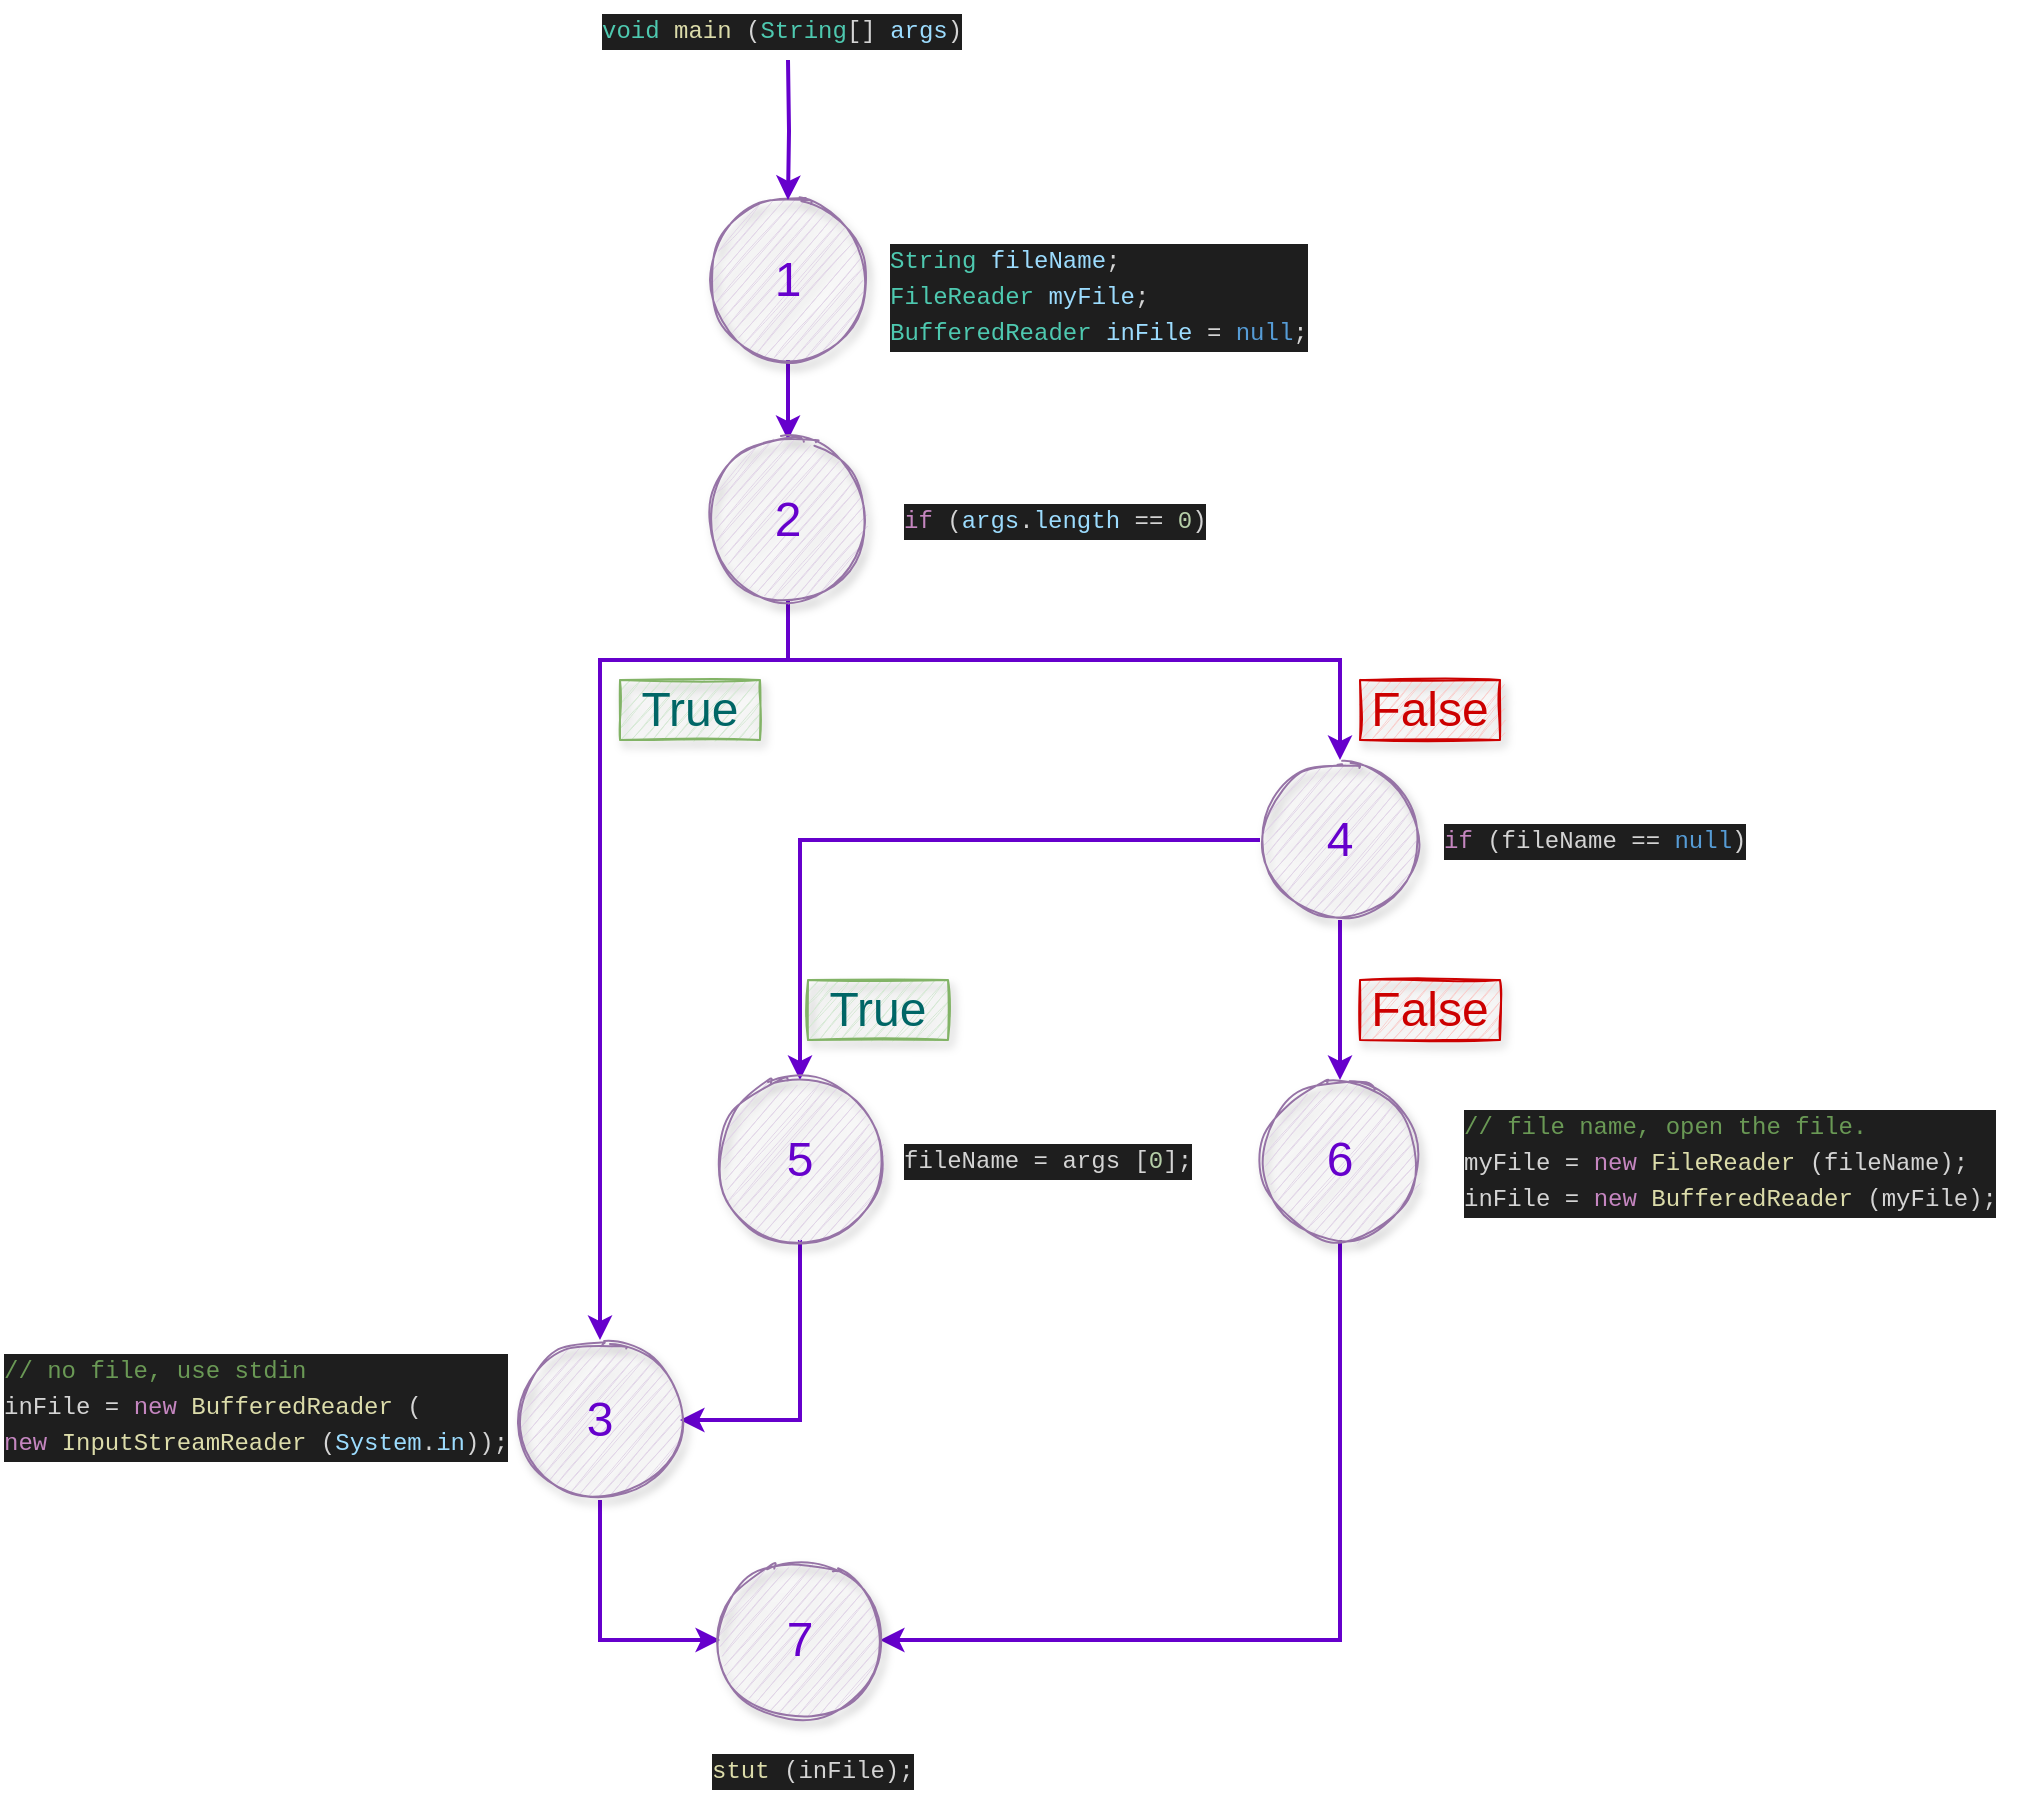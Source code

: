 <mxfile version="18.0.1" type="google" pages="4"><diagram id="WrXt8iUtEPJxKWJQ84sQ" name="void main (String[] args)"><mxGraphModel grid="1" page="1" gridSize="10" guides="1" tooltips="1" connect="1" arrows="1" fold="1" pageScale="1" pageWidth="827" pageHeight="1169" math="0" shadow="0"><root><mxCell id="0"/><mxCell id="1" parent="0"/><mxCell id="HhdmLGRBXU-HhZC_Ap1Q-3" style="edgeStyle=orthogonalEdgeStyle;rounded=0;orthogonalLoop=1;jettySize=auto;html=1;exitX=0.5;exitY=1;exitDx=0;exitDy=0;entryX=0.5;entryY=0;entryDx=0;entryDy=0;fontFamily=Helvetica;fontSize=24;fontColor=#6600CC;strokeWidth=2;strokeColor=#6600CC;" edge="1" parent="1" source="HhdmLGRBXU-HhZC_Ap1Q-1" target="HhdmLGRBXU-HhZC_Ap1Q-2"><mxGeometry relative="1" as="geometry"/></mxCell><mxCell id="HhdmLGRBXU-HhZC_Ap1Q-1" value="&lt;font color=&quot;#6600cc&quot; style=&quot;font-size: 24px;&quot;&gt;1&lt;/font&gt;" style="ellipse;whiteSpace=wrap;html=1;aspect=fixed;fillColor=#e1d5e7;strokeColor=#9673a6;sketch=1;shadow=1;" vertex="1" parent="1"><mxGeometry x="364" y="150" width="80" height="80" as="geometry"/></mxCell><mxCell id="HhdmLGRBXU-HhZC_Ap1Q-7" style="edgeStyle=orthogonalEdgeStyle;shape=connector;rounded=0;orthogonalLoop=1;jettySize=auto;html=1;exitX=0.5;exitY=1;exitDx=0;exitDy=0;entryX=0.5;entryY=0;entryDx=0;entryDy=0;labelBackgroundColor=default;fontFamily=Helvetica;fontSize=24;fontColor=#6600CC;endArrow=classic;strokeColor=#6600CC;strokeWidth=2;" edge="1" parent="1" source="HhdmLGRBXU-HhZC_Ap1Q-2" target="HhdmLGRBXU-HhZC_Ap1Q-5"><mxGeometry relative="1" as="geometry"><Array as="points"><mxPoint x="404" y="380"/><mxPoint x="680" y="380"/></Array></mxGeometry></mxCell><mxCell id="HhdmLGRBXU-HhZC_Ap1Q-8" style="edgeStyle=orthogonalEdgeStyle;shape=connector;rounded=0;orthogonalLoop=1;jettySize=auto;html=1;exitX=0.5;exitY=1;exitDx=0;exitDy=0;labelBackgroundColor=default;fontFamily=Helvetica;fontSize=24;fontColor=#6600CC;endArrow=classic;strokeColor=#6600CC;strokeWidth=2;entryX=0.5;entryY=0;entryDx=0;entryDy=0;" edge="1" parent="1" source="HhdmLGRBXU-HhZC_Ap1Q-2" target="HhdmLGRBXU-HhZC_Ap1Q-13"><mxGeometry relative="1" as="geometry"><mxPoint x="310" y="430" as="targetPoint"/><Array as="points"><mxPoint x="404" y="380"/><mxPoint x="310" y="380"/></Array></mxGeometry></mxCell><mxCell id="HhdmLGRBXU-HhZC_Ap1Q-2" value="&lt;font color=&quot;#6600cc&quot; style=&quot;font-size: 24px;&quot;&gt;2&lt;/font&gt;" style="ellipse;whiteSpace=wrap;html=1;aspect=fixed;fillColor=#e1d5e7;strokeColor=#9673a6;sketch=1;shadow=1;" vertex="1" parent="1"><mxGeometry x="364" y="270" width="80" height="80" as="geometry"/></mxCell><mxCell id="HhdmLGRBXU-HhZC_Ap1Q-4" style="edgeStyle=orthogonalEdgeStyle;rounded=0;orthogonalLoop=1;jettySize=auto;html=1;entryX=0.5;entryY=0;entryDx=0;entryDy=0;fontFamily=Helvetica;fontSize=24;fontColor=#6600CC;strokeWidth=2;strokeColor=#6600CC;" edge="1" parent="1" target="HhdmLGRBXU-HhZC_Ap1Q-1"><mxGeometry relative="1" as="geometry"><mxPoint x="404" y="80" as="sourcePoint"/><mxPoint x="414" y="280" as="targetPoint"/></mxGeometry></mxCell><mxCell id="HhdmLGRBXU-HhZC_Ap1Q-10" style="edgeStyle=orthogonalEdgeStyle;shape=connector;rounded=0;orthogonalLoop=1;jettySize=auto;html=1;exitX=0.5;exitY=1;exitDx=0;exitDy=0;labelBackgroundColor=default;fontFamily=Helvetica;fontSize=24;fontColor=#6600CC;endArrow=classic;strokeColor=#6600CC;strokeWidth=2;" edge="1" parent="1" source="HhdmLGRBXU-HhZC_Ap1Q-5" target="HhdmLGRBXU-HhZC_Ap1Q-9"><mxGeometry relative="1" as="geometry"/></mxCell><mxCell id="HhdmLGRBXU-HhZC_Ap1Q-12" style="edgeStyle=orthogonalEdgeStyle;shape=connector;rounded=0;orthogonalLoop=1;jettySize=auto;html=1;exitX=0;exitY=0.5;exitDx=0;exitDy=0;entryX=0.5;entryY=0;entryDx=0;entryDy=0;labelBackgroundColor=default;fontFamily=Helvetica;fontSize=24;fontColor=#6600CC;endArrow=classic;strokeColor=#6600CC;strokeWidth=2;" edge="1" parent="1" source="HhdmLGRBXU-HhZC_Ap1Q-5" target="HhdmLGRBXU-HhZC_Ap1Q-11"><mxGeometry relative="1" as="geometry"/></mxCell><mxCell id="HhdmLGRBXU-HhZC_Ap1Q-5" value="&lt;font color=&quot;#6600cc&quot; style=&quot;font-size: 24px;&quot;&gt;4&lt;/font&gt;" style="ellipse;whiteSpace=wrap;html=1;aspect=fixed;fillColor=#e1d5e7;strokeColor=#9673a6;sketch=1;shadow=1;" vertex="1" parent="1"><mxGeometry x="640" y="430" width="80" height="80" as="geometry"/></mxCell><mxCell id="HhdmLGRBXU-HhZC_Ap1Q-18" style="edgeStyle=orthogonalEdgeStyle;shape=connector;rounded=0;orthogonalLoop=1;jettySize=auto;html=1;exitX=0.5;exitY=1;exitDx=0;exitDy=0;entryX=1;entryY=0.5;entryDx=0;entryDy=0;labelBackgroundColor=default;fontFamily=Helvetica;fontSize=24;fontColor=#6600CC;endArrow=classic;strokeColor=#6600CC;strokeWidth=2;" edge="1" parent="1" source="HhdmLGRBXU-HhZC_Ap1Q-9" target="HhdmLGRBXU-HhZC_Ap1Q-15"><mxGeometry relative="1" as="geometry"/></mxCell><mxCell id="HhdmLGRBXU-HhZC_Ap1Q-9" value="&lt;font color=&quot;#6600cc&quot; style=&quot;font-size: 24px;&quot;&gt;6&lt;/font&gt;" style="ellipse;whiteSpace=wrap;html=1;aspect=fixed;fillColor=#e1d5e7;strokeColor=#9673a6;sketch=1;shadow=1;" vertex="1" parent="1"><mxGeometry x="640" y="590" width="80" height="80" as="geometry"/></mxCell><mxCell id="HhdmLGRBXU-HhZC_Ap1Q-17" style="edgeStyle=orthogonalEdgeStyle;shape=connector;rounded=0;orthogonalLoop=1;jettySize=auto;html=1;exitX=0.5;exitY=1;exitDx=0;exitDy=0;entryX=1;entryY=0.5;entryDx=0;entryDy=0;labelBackgroundColor=default;fontFamily=Helvetica;fontSize=24;fontColor=#6600CC;endArrow=classic;strokeColor=#6600CC;strokeWidth=2;" edge="1" parent="1" source="HhdmLGRBXU-HhZC_Ap1Q-11" target="HhdmLGRBXU-HhZC_Ap1Q-13"><mxGeometry relative="1" as="geometry"/></mxCell><mxCell id="HhdmLGRBXU-HhZC_Ap1Q-11" value="&lt;font color=&quot;#6600cc&quot; style=&quot;font-size: 24px;&quot;&gt;5&lt;/font&gt;" style="ellipse;whiteSpace=wrap;html=1;aspect=fixed;fillColor=#e1d5e7;strokeColor=#9673a6;sketch=1;shadow=1;" vertex="1" parent="1"><mxGeometry x="370" y="590" width="80" height="80" as="geometry"/></mxCell><mxCell id="HhdmLGRBXU-HhZC_Ap1Q-19" style="edgeStyle=orthogonalEdgeStyle;shape=connector;rounded=0;orthogonalLoop=1;jettySize=auto;html=1;exitX=0.5;exitY=1;exitDx=0;exitDy=0;entryX=0;entryY=0.5;entryDx=0;entryDy=0;labelBackgroundColor=default;fontFamily=Helvetica;fontSize=24;fontColor=#6600CC;endArrow=classic;strokeColor=#6600CC;strokeWidth=2;" edge="1" parent="1" source="HhdmLGRBXU-HhZC_Ap1Q-13" target="HhdmLGRBXU-HhZC_Ap1Q-15"><mxGeometry relative="1" as="geometry"/></mxCell><mxCell id="HhdmLGRBXU-HhZC_Ap1Q-13" value="&lt;font color=&quot;#6600cc&quot; style=&quot;font-size: 24px;&quot;&gt;3&lt;/font&gt;" style="ellipse;whiteSpace=wrap;html=1;aspect=fixed;fillColor=#e1d5e7;strokeColor=#9673a6;sketch=1;shadow=1;" vertex="1" parent="1"><mxGeometry x="270" y="720" width="80" height="80" as="geometry"/></mxCell><mxCell id="HhdmLGRBXU-HhZC_Ap1Q-15" value="&lt;font color=&quot;#6600cc&quot; style=&quot;font-size: 24px;&quot;&gt;7&lt;/font&gt;" style="ellipse;whiteSpace=wrap;html=1;aspect=fixed;fillColor=#e1d5e7;strokeColor=#9673a6;sketch=1;shadow=1;" vertex="1" parent="1"><mxGeometry x="370" y="830" width="80" height="80" as="geometry"/></mxCell><mxCell id="HhdmLGRBXU-HhZC_Ap1Q-21" value="&lt;h1&gt;&lt;div style=&quot;color: rgb(212, 212, 212); background-color: rgb(30, 30, 30); font-family: Menlo, Monaco, &amp;quot;Courier New&amp;quot;, monospace; font-weight: normal; font-size: 12px; line-height: 18px;&quot;&gt;&lt;div&gt;        &lt;span style=&quot;color: #4ec9b0;&quot;&gt;String&lt;/span&gt; &lt;span style=&quot;color: #9cdcfe;&quot;&gt;fileName&lt;/span&gt;;&lt;/div&gt;&lt;div&gt;        &lt;span style=&quot;color: #4ec9b0;&quot;&gt;FileReader&lt;/span&gt; &lt;span style=&quot;color: #9cdcfe;&quot;&gt;myFile&lt;/span&gt;;&lt;/div&gt;&lt;div&gt;        &lt;span style=&quot;color: #4ec9b0;&quot;&gt;BufferedReader&lt;/span&gt; &lt;span style=&quot;color: #9cdcfe;&quot;&gt;inFile&lt;/span&gt; = &lt;span style=&quot;color: #569cd6;&quot;&gt;null&lt;/span&gt;;&lt;/div&gt;&lt;/div&gt;&lt;/h1&gt;" style="text;html=1;strokeColor=none;fillColor=none;spacing=5;spacingTop=-20;whiteSpace=wrap;overflow=hidden;rounded=0;shadow=1;sketch=1;fontFamily=Helvetica;fontSize=24;fontColor=#6600CC;" vertex="1" parent="1"><mxGeometry x="450" y="150" width="220" height="80" as="geometry"/></mxCell><mxCell id="HhdmLGRBXU-HhZC_Ap1Q-22" value="&lt;meta charset=&quot;utf-8&quot;&gt;&lt;div style=&quot;color: rgb(212, 212, 212); background-color: rgb(30, 30, 30); font-family: Menlo, Monaco, &amp;quot;Courier New&amp;quot;, monospace; font-weight: normal; font-size: 12px; line-height: 18px;&quot;&gt;&lt;div&gt;&lt;span style=&quot;color: #c586c0;&quot;&gt;if&lt;/span&gt;&lt;span style=&quot;color: #d4d4d4;&quot;&gt; (&lt;/span&gt;&lt;span style=&quot;color: #9cdcfe;&quot;&gt;args&lt;/span&gt;&lt;span style=&quot;color: #d4d4d4;&quot;&gt;.&lt;/span&gt;&lt;span style=&quot;color: #9cdcfe;&quot;&gt;length&lt;/span&gt;&lt;span style=&quot;color: #d4d4d4;&quot;&gt; == &lt;/span&gt;&lt;span style=&quot;color: #b5cea8;&quot;&gt;0&lt;/span&gt;&lt;span style=&quot;color: #d4d4d4;&quot;&gt;)&lt;/span&gt;&lt;/div&gt;&lt;/div&gt;" style="text;whiteSpace=wrap;html=1;fontSize=24;fontFamily=Helvetica;fontColor=#6600CC;" vertex="1" parent="1"><mxGeometry x="460" y="295" width="160" height="30" as="geometry"/></mxCell><mxCell id="HhdmLGRBXU-HhZC_Ap1Q-23" value="True" style="text;html=1;strokeColor=#82b366;fillColor=#d5e8d4;align=center;verticalAlign=middle;whiteSpace=wrap;rounded=0;shadow=1;sketch=1;fontFamily=Helvetica;fontSize=24;fontColor=#006666;" vertex="1" parent="1"><mxGeometry x="320" y="390" width="70" height="30" as="geometry"/></mxCell><mxCell id="HhdmLGRBXU-HhZC_Ap1Q-24" value="False" style="text;html=1;strokeColor=#CC0000;fillColor=#f8cecc;align=center;verticalAlign=middle;whiteSpace=wrap;rounded=0;shadow=1;sketch=1;fontFamily=Helvetica;fontSize=24;fontColor=#CC0000;" vertex="1" parent="1"><mxGeometry x="690" y="390" width="70" height="30" as="geometry"/></mxCell><mxCell id="HhdmLGRBXU-HhZC_Ap1Q-25" value="False" style="text;html=1;strokeColor=#CC0000;fillColor=#f8cecc;align=center;verticalAlign=middle;whiteSpace=wrap;rounded=0;shadow=1;sketch=1;fontFamily=Helvetica;fontSize=24;fontColor=#CC0000;" vertex="1" parent="1"><mxGeometry x="690" y="540" width="70" height="30" as="geometry"/></mxCell><mxCell id="HhdmLGRBXU-HhZC_Ap1Q-26" value="True" style="text;html=1;strokeColor=#82b366;fillColor=#d5e8d4;align=center;verticalAlign=middle;whiteSpace=wrap;rounded=0;shadow=1;sketch=1;fontFamily=Helvetica;fontSize=24;fontColor=#006666;" vertex="1" parent="1"><mxGeometry x="414" y="540" width="70" height="30" as="geometry"/></mxCell><mxCell id="HhdmLGRBXU-HhZC_Ap1Q-27" value="&lt;meta charset=&quot;utf-8&quot;&gt;&lt;div style=&quot;color: rgb(212, 212, 212); background-color: rgb(30, 30, 30); font-family: Menlo, Monaco, &amp;quot;Courier New&amp;quot;, monospace; font-weight: normal; font-size: 12px; line-height: 18px;&quot;&gt;&lt;div&gt;&lt;span style=&quot;color: #c586c0;&quot;&gt;if&lt;/span&gt;&lt;span style=&quot;color: #d4d4d4;&quot;&gt; (fileName == &lt;/span&gt;&lt;span style=&quot;color: #569cd6;&quot;&gt;null&lt;/span&gt;&lt;span style=&quot;color: #d4d4d4;&quot;&gt;)&lt;/span&gt;&lt;/div&gt;&lt;/div&gt;" style="text;whiteSpace=wrap;html=1;fontSize=24;fontFamily=Helvetica;fontColor=#CC0000;" vertex="1" parent="1"><mxGeometry x="730" y="455" width="160" height="30" as="geometry"/></mxCell><mxCell id="HhdmLGRBXU-HhZC_Ap1Q-29" value="&lt;div style=&quot;color: rgb(212, 212, 212); background-color: rgb(30, 30, 30); font-family: Menlo, Monaco, &amp;quot;Courier New&amp;quot;, monospace; font-weight: normal; font-size: 12px; line-height: 18px;&quot;&gt;&lt;div&gt;&lt;div style=&quot;line-height: 18px;&quot;&gt;&lt;span style=&quot;color: #6a9955;&quot;&gt;// file name, open the file.&lt;/span&gt;&lt;/div&gt;&lt;/div&gt;&lt;div&gt;&lt;span style=&quot;color: #d4d4d4;&quot;&gt;myFile = &lt;/span&gt;&lt;span style=&quot;color: #c586c0;&quot;&gt;new&lt;/span&gt;&lt;span style=&quot;color: #d4d4d4;&quot;&gt; &lt;/span&gt;&lt;span style=&quot;color: #dcdcaa;&quot;&gt;FileReader&lt;/span&gt;&lt;span style=&quot;color: #d4d4d4;&quot;&gt; (fileName);&lt;/span&gt;&lt;/div&gt;&lt;div&gt;&lt;span style=&quot;color: #d4d4d4;&quot;&gt;                inFile = &lt;/span&gt;&lt;span style=&quot;color: #c586c0;&quot;&gt;new&lt;/span&gt;&lt;span style=&quot;color: #d4d4d4;&quot;&gt; &lt;/span&gt;&lt;span style=&quot;color: #dcdcaa;&quot;&gt;BufferedReader&lt;/span&gt;&lt;span style=&quot;color: #d4d4d4;&quot;&gt; (myFile);&lt;/span&gt;&lt;/div&gt;&lt;/div&gt;" style="text;whiteSpace=wrap;html=1;fontSize=24;fontFamily=Helvetica;fontColor=#CC0000;" vertex="1" parent="1"><mxGeometry x="740" y="597.5" width="290" height="65" as="geometry"/></mxCell><mxCell id="HhdmLGRBXU-HhZC_Ap1Q-31" value="&lt;div style=&quot;color: rgb(212, 212, 212); background-color: rgb(30, 30, 30); font-family: Menlo, Monaco, &amp;quot;Courier New&amp;quot;, monospace; font-weight: normal; font-size: 12px; line-height: 18px;&quot;&gt;&lt;div&gt;&lt;div style=&quot;line-height: 18px;&quot;&gt; &lt;span style=&quot;color: #6a9955;&quot;&gt;// no file, use stdin&lt;/span&gt;&lt;/div&gt;&lt;/div&gt;&lt;div&gt;&lt;span style=&quot;color: #d4d4d4;&quot;&gt;inFile = &lt;/span&gt;&lt;span style=&quot;color: #c586c0;&quot;&gt;new&lt;/span&gt;&lt;span style=&quot;color: #d4d4d4;&quot;&gt; &lt;/span&gt;&lt;span style=&quot;color: #dcdcaa;&quot;&gt;BufferedReader&lt;/span&gt;&lt;span style=&quot;color: #d4d4d4;&quot;&gt; (&lt;/span&gt;&lt;/div&gt;&lt;div&gt;&lt;span style=&quot;color: #d4d4d4;&quot;&gt;                    &lt;/span&gt;&lt;span style=&quot;color: #c586c0;&quot;&gt;new&lt;/span&gt;&lt;span style=&quot;color: #d4d4d4;&quot;&gt; &lt;/span&gt;&lt;span style=&quot;color: #dcdcaa;&quot;&gt;InputStreamReader&lt;/span&gt;&lt;span style=&quot;color: #d4d4d4;&quot;&gt; (&lt;/span&gt;&lt;span style=&quot;color: #9cdcfe;&quot;&gt;System&lt;/span&gt;&lt;span style=&quot;color: #d4d4d4;&quot;&gt;.&lt;/span&gt;&lt;span style=&quot;color: #9cdcfe;&quot;&gt;in&lt;/span&gt;&lt;span style=&quot;color: #d4d4d4;&quot;&gt;));&lt;/span&gt;&lt;/div&gt;&lt;/div&gt;" style="text;whiteSpace=wrap;html=1;fontSize=24;fontFamily=Helvetica;fontColor=#CC0000;" vertex="1" parent="1"><mxGeometry x="10" y="720" width="260" height="60" as="geometry"/></mxCell><mxCell id="HhdmLGRBXU-HhZC_Ap1Q-32" value="&lt;meta charset=&quot;utf-8&quot;&gt;&lt;div style=&quot;color: rgb(212, 212, 212); background-color: rgb(30, 30, 30); font-family: Menlo, Monaco, &amp;quot;Courier New&amp;quot;, monospace; font-weight: normal; font-size: 12px; line-height: 18px;&quot;&gt;&lt;div&gt;&lt;span style=&quot;color: #dcdcaa;&quot;&gt;stut&lt;/span&gt;&lt;span style=&quot;color: #d4d4d4;&quot;&gt; (inFile);&lt;/span&gt;&lt;/div&gt;&lt;/div&gt;" style="text;whiteSpace=wrap;html=1;fontSize=24;fontFamily=Helvetica;fontColor=#CC0000;" vertex="1" parent="1"><mxGeometry x="364" y="920" width="130" height="30" as="geometry"/></mxCell><mxCell id="pKLzbMCTIh-rZSTCSdOY-1" value="&lt;meta charset=&quot;utf-8&quot;&gt;&lt;div style=&quot;color: rgb(212, 212, 212); background-color: rgb(30, 30, 30); font-family: Menlo, Monaco, &amp;quot;Courier New&amp;quot;, monospace; font-weight: normal; font-size: 12px; line-height: 18px;&quot;&gt;&lt;div&gt;&lt;span style=&quot;color: #4ec9b0;&quot;&gt;void&lt;/span&gt;&lt;span style=&quot;color: #d4d4d4;&quot;&gt; &lt;/span&gt;&lt;span style=&quot;color: #dcdcaa;&quot;&gt;main&lt;/span&gt;&lt;span style=&quot;color: #d4d4d4;&quot;&gt; (&lt;/span&gt;&lt;span style=&quot;color: #4ec9b0;&quot;&gt;String&lt;/span&gt;&lt;span style=&quot;color: #d4d4d4;&quot;&gt;[] &lt;/span&gt;&lt;span style=&quot;color: #9cdcfe;&quot;&gt;args&lt;/span&gt;&lt;span style=&quot;color: #d4d4d4;&quot;&gt;)&lt;/span&gt;&lt;/div&gt;&lt;/div&gt;" style="text;whiteSpace=wrap;html=1;fontSize=24;fontFamily=Helvetica;fontColor=#000066;" vertex="1" parent="1"><mxGeometry x="309" y="50" width="190" height="30" as="geometry"/></mxCell><mxCell id="ORIBosSW7fPiryfMs5HM-1" value="&lt;meta charset=&quot;utf-8&quot;&gt;&lt;div style=&quot;color: rgb(212, 212, 212); background-color: rgb(30, 30, 30); font-family: Menlo, Monaco, &amp;quot;Courier New&amp;quot;, monospace; font-weight: normal; font-size: 12px; line-height: 18px;&quot;&gt;&lt;div&gt;&lt;span style=&quot;color: #d4d4d4;&quot;&gt;fileName = args [&lt;/span&gt;&lt;span style=&quot;color: #b5cea8;&quot;&gt;0&lt;/span&gt;&lt;span style=&quot;color: #d4d4d4;&quot;&gt;];&lt;/span&gt;&lt;/div&gt;&lt;/div&gt;" style="text;whiteSpace=wrap;html=1;fontSize=24;fontFamily=Helvetica;fontColor=#000066;" vertex="1" parent="1"><mxGeometry x="460" y="615" width="150" height="30" as="geometry"/></mxCell></root></mxGraphModel></diagram><diagram id="YPfWDj1tw2JhaYAV6Rqy" name="void stut (BufferedReader inFile)"><mxGraphModel grid="1" page="1" gridSize="10" guides="1" tooltips="1" connect="1" arrows="1" fold="1" pageScale="1" pageWidth="827" pageHeight="1169" math="0" shadow="0"><root><mxCell id="0"/><mxCell id="1" parent="0"/><mxCell id="3IdrNqW-t6A-aqHkhQxE-1" style="edgeStyle=orthogonalEdgeStyle;rounded=0;orthogonalLoop=1;jettySize=auto;html=1;exitX=0.5;exitY=1;exitDx=0;exitDy=0;entryX=0.5;entryY=0;entryDx=0;entryDy=0;fontFamily=Helvetica;fontSize=24;fontColor=#6600CC;strokeWidth=2;strokeColor=#6600CC;" edge="1" parent="1" source="3IdrNqW-t6A-aqHkhQxE-2" target="3IdrNqW-t6A-aqHkhQxE-5"><mxGeometry relative="1" as="geometry"/></mxCell><mxCell id="3IdrNqW-t6A-aqHkhQxE-2" value="&lt;font color=&quot;#6600cc&quot; style=&quot;font-size: 24px;&quot;&gt;1&lt;/font&gt;" style="ellipse;whiteSpace=wrap;html=1;aspect=fixed;fillColor=#e1d5e7;strokeColor=#9673a6;sketch=1;shadow=1;" vertex="1" parent="1"><mxGeometry x="364" y="150" width="80" height="80" as="geometry"/></mxCell><mxCell id="3IdrNqW-t6A-aqHkhQxE-3" style="edgeStyle=orthogonalEdgeStyle;shape=connector;rounded=0;orthogonalLoop=1;jettySize=auto;html=1;exitX=0.5;exitY=1;exitDx=0;exitDy=0;entryX=0.5;entryY=0;entryDx=0;entryDy=0;labelBackgroundColor=default;fontFamily=Helvetica;fontSize=24;fontColor=#6600CC;endArrow=classic;strokeColor=#6600CC;strokeWidth=2;" edge="1" parent="1" source="3IdrNqW-t6A-aqHkhQxE-5" target="3IdrNqW-t6A-aqHkhQxE-9"><mxGeometry relative="1" as="geometry"/></mxCell><mxCell id="3IdrNqW-t6A-aqHkhQxE-4" style="edgeStyle=orthogonalEdgeStyle;shape=connector;rounded=0;orthogonalLoop=1;jettySize=auto;html=1;exitX=0.5;exitY=1;exitDx=0;exitDy=0;labelBackgroundColor=default;fontFamily=Helvetica;fontSize=24;fontColor=#6600CC;endArrow=classic;strokeColor=#6600CC;strokeWidth=2;" edge="1" parent="1" source="3IdrNqW-t6A-aqHkhQxE-5" target="3IdrNqW-t6A-aqHkhQxE-11"><mxGeometry relative="1" as="geometry"/></mxCell><mxCell id="3IdrNqW-t6A-aqHkhQxE-5" value="&lt;font color=&quot;#6600cc&quot; style=&quot;font-size: 24px;&quot;&gt;2&lt;/font&gt;" style="ellipse;whiteSpace=wrap;html=1;aspect=fixed;fillColor=#e1d5e7;strokeColor=#9673a6;sketch=1;shadow=1;" vertex="1" parent="1"><mxGeometry x="364" y="270" width="80" height="80" as="geometry"/></mxCell><mxCell id="3IdrNqW-t6A-aqHkhQxE-6" style="edgeStyle=orthogonalEdgeStyle;rounded=0;orthogonalLoop=1;jettySize=auto;html=1;entryX=0.5;entryY=0;entryDx=0;entryDy=0;fontFamily=Helvetica;fontSize=24;fontColor=#6600CC;strokeWidth=2;strokeColor=#6600CC;" edge="1" parent="1" target="3IdrNqW-t6A-aqHkhQxE-2"><mxGeometry relative="1" as="geometry"><mxPoint x="404" y="80" as="sourcePoint"/><mxPoint x="414" y="280" as="targetPoint"/></mxGeometry></mxCell><mxCell id="3IdrNqW-t6A-aqHkhQxE-9" value="&lt;font color=&quot;#6600cc&quot; style=&quot;font-size: 24px;&quot;&gt;8&lt;br&gt;&lt;/font&gt;" style="ellipse;whiteSpace=wrap;html=1;aspect=fixed;fillColor=#e1d5e7;strokeColor=#9673a6;sketch=1;shadow=1;" vertex="1" parent="1"><mxGeometry x="640" y="495" width="80" height="80" as="geometry"/></mxCell><mxCell id="w9-7hRa3zOtXBsUSDjo6-3" style="edgeStyle=orthogonalEdgeStyle;shape=connector;rounded=0;orthogonalLoop=1;jettySize=auto;html=1;exitX=0.5;exitY=1;exitDx=0;exitDy=0;labelBackgroundColor=default;fontFamily=Helvetica;fontSize=24;fontColor=#000066;endArrow=classic;strokeColor=#6600CC;strokeWidth=2;" edge="1" parent="1" source="3IdrNqW-t6A-aqHkhQxE-11" target="3IdrNqW-t6A-aqHkhQxE-17"><mxGeometry relative="1" as="geometry"/></mxCell><mxCell id="z_NJamX7mHaUm0GqeLfX-2" style="edgeStyle=orthogonalEdgeStyle;shape=connector;rounded=0;orthogonalLoop=1;jettySize=auto;html=1;exitX=0;exitY=0.5;exitDx=0;exitDy=0;entryX=0;entryY=0.5;entryDx=0;entryDy=0;labelBackgroundColor=default;fontFamily=Helvetica;fontSize=24;fontColor=#000066;endArrow=classic;strokeColor=#6600CC;strokeWidth=2;" edge="1" parent="1" source="3IdrNqW-t6A-aqHkhQxE-11" target="3IdrNqW-t6A-aqHkhQxE-5"><mxGeometry relative="1" as="geometry"><Array as="points"><mxPoint x="270" y="535"/><mxPoint x="270" y="310"/></Array></mxGeometry></mxCell><mxCell id="3IdrNqW-t6A-aqHkhQxE-11" value="&lt;font color=&quot;#6600cc&quot; style=&quot;font-size: 24px;&quot;&gt;3&lt;/font&gt;" style="ellipse;whiteSpace=wrap;html=1;aspect=fixed;fillColor=#e1d5e7;strokeColor=#9673a6;sketch=1;shadow=1;" vertex="1" parent="1"><mxGeometry x="364" y="495" width="80" height="80" as="geometry"/></mxCell><mxCell id="z_NJamX7mHaUm0GqeLfX-7" style="edgeStyle=orthogonalEdgeStyle;shape=connector;rounded=0;orthogonalLoop=1;jettySize=auto;html=1;exitX=0.5;exitY=1;exitDx=0;exitDy=0;labelBackgroundColor=default;fontFamily=Helvetica;fontSize=24;fontColor=#000066;endArrow=classic;strokeColor=#6600CC;strokeWidth=2;" edge="1" parent="1" source="3IdrNqW-t6A-aqHkhQxE-17" target="z_NJamX7mHaUm0GqeLfX-5"><mxGeometry relative="1" as="geometry"/></mxCell><mxCell id="z_NJamX7mHaUm0GqeLfX-8" style="edgeStyle=orthogonalEdgeStyle;shape=connector;rounded=0;orthogonalLoop=1;jettySize=auto;html=1;exitX=0.5;exitY=1;exitDx=0;exitDy=0;labelBackgroundColor=default;fontFamily=Helvetica;fontSize=24;fontColor=#000066;endArrow=classic;strokeColor=#6600CC;strokeWidth=2;" edge="1" parent="1" source="3IdrNqW-t6A-aqHkhQxE-17" target="z_NJamX7mHaUm0GqeLfX-6"><mxGeometry relative="1" as="geometry"/></mxCell><mxCell id="3IdrNqW-t6A-aqHkhQxE-17" value="&lt;font color=&quot;#6600cc&quot; style=&quot;font-size: 24px;&quot;&gt;4&lt;/font&gt;" style="ellipse;whiteSpace=wrap;html=1;aspect=fixed;fillColor=#e1d5e7;strokeColor=#9673a6;sketch=1;shadow=1;" vertex="1" parent="1"><mxGeometry x="364" y="670" width="80" height="80" as="geometry"/></mxCell><mxCell id="3IdrNqW-t6A-aqHkhQxE-19" value="&lt;h1&gt;&lt;div style=&quot;color: rgb(212, 212, 212); background-color: rgb(30, 30, 30); font-family: Menlo, Monaco, &amp;quot;Courier New&amp;quot;, monospace; font-weight: normal; font-size: 12px; line-height: 18px;&quot;&gt;&lt;div style=&quot;line-height: 18px;&quot;&gt;&lt;div&gt;        &lt;span style=&quot;color: #4ec9b0;&quot;&gt;String&lt;/span&gt; &lt;span style=&quot;color: #9cdcfe;&quot;&gt;inLine&lt;/span&gt;;&lt;/div&gt;&lt;div&gt;        &lt;span style=&quot;color: #4ec9b0;&quot;&gt;char&lt;/span&gt; &lt;span style=&quot;color: #9cdcfe;&quot;&gt;c&lt;/span&gt;;&lt;/div&gt;&lt;div&gt;        &lt;span style=&quot;color: #4ec9b0;&quot;&gt;int&lt;/span&gt; &lt;span style=&quot;color: #9cdcfe;&quot;&gt;linecnt&lt;/span&gt; = &lt;span style=&quot;color: #b5cea8;&quot;&gt;1&lt;/span&gt;;&lt;/div&gt;&lt;/div&gt;&lt;/div&gt;&lt;/h1&gt;" style="text;html=1;strokeColor=none;fillColor=none;spacing=5;spacingTop=-20;whiteSpace=wrap;overflow=hidden;rounded=0;shadow=1;sketch=1;fontFamily=Helvetica;fontSize=24;fontColor=#6600CC;" vertex="1" parent="1"><mxGeometry x="450" y="150" width="130" height="80" as="geometry"/></mxCell><mxCell id="3IdrNqW-t6A-aqHkhQxE-20" value="&lt;div style=&quot;color: rgb(212, 212, 212); background-color: rgb(30, 30, 30); font-family: Menlo, Monaco, &amp;quot;Courier New&amp;quot;, monospace; font-weight: normal; font-size: 12px; line-height: 18px;&quot;&gt;&lt;div style=&quot;line-height: 18px;&quot;&gt;inLine = &lt;span style=&quot;color: #9cdcfe;&quot;&gt;inFile&lt;/span&gt;.&lt;span style=&quot;color: #dcdcaa;&quot;&gt;readLine&lt;/span&gt;();&lt;/div&gt;&lt;div style=&quot;line-height: 18px;&quot;&gt;i = 0;&lt;/div&gt;&lt;/div&gt;" style="text;whiteSpace=wrap;html=1;fontSize=24;fontFamily=Helvetica;fontColor=#6600CC;" vertex="1" parent="1"><mxGeometry x="460" y="290" width="210" height="40" as="geometry"/></mxCell><mxCell id="3IdrNqW-t6A-aqHkhQxE-21" value="True" style="text;html=1;strokeColor=#82b366;fillColor=#d5e8d4;align=center;verticalAlign=middle;whiteSpace=wrap;rounded=0;shadow=1;sketch=1;fontFamily=Helvetica;fontSize=24;fontColor=#006666;" vertex="1" parent="1"><mxGeometry x="310" y="810" width="70" height="30" as="geometry"/></mxCell><mxCell id="3IdrNqW-t6A-aqHkhQxE-22" value="False" style="text;html=1;strokeColor=#CC0000;fillColor=#f8cecc;align=center;verticalAlign=middle;whiteSpace=wrap;rounded=0;shadow=1;sketch=1;fontFamily=Helvetica;fontSize=24;fontColor=#CC0000;" vertex="1" parent="1"><mxGeometry x="510" y="810" width="70" height="30" as="geometry"/></mxCell><mxCell id="3IdrNqW-t6A-aqHkhQxE-30" value="End" style="text;html=1;strokeColor=#0066CC;fillColor=#007FFF;align=center;verticalAlign=middle;whiteSpace=wrap;rounded=0;shadow=1;sketch=1;fontFamily=Helvetica;fontSize=24;fontColor=#000066;" vertex="1" parent="1"><mxGeometry x="645" y="590" width="70" height="30" as="geometry"/></mxCell><mxCell id="3IdrNqW-t6A-aqHkhQxE-31" value="&lt;meta charset=&quot;utf-8&quot;&gt;&lt;div style=&quot;color: rgb(212, 212, 212); background-color: rgb(30, 30, 30); font-family: Menlo, Monaco, &amp;quot;Courier New&amp;quot;, monospace; font-weight: normal; font-size: 12px; line-height: 18px;&quot;&gt;&lt;div&gt;&lt;span style=&quot;color: #d4d4d4;&quot;&gt; &lt;/span&gt;&lt;span style=&quot;color: #c586c0;&quot;&gt;while&lt;/span&gt;&lt;span style=&quot;color: #d4d4d4;&quot;&gt; ((inLine = &lt;/span&gt;&lt;span style=&quot;color: #9cdcfe;&quot;&gt;inFile&lt;/span&gt;&lt;span style=&quot;color: #d4d4d4;&quot;&gt;.&lt;/span&gt;&lt;span style=&quot;color: #dcdcaa;&quot;&gt;readLine&lt;/span&gt;&lt;span style=&quot;color: #d4d4d4;&quot;&gt;()) != &lt;/span&gt;&lt;span style=&quot;color: #569cd6;&quot;&gt;null&lt;/span&gt;&lt;span style=&quot;color: #d4d4d4;&quot;&gt;)&lt;/span&gt;&lt;/div&gt;&lt;/div&gt;" style="text;whiteSpace=wrap;html=1;fontSize=24;fontFamily=Helvetica;fontColor=#000066;" vertex="1" parent="1"><mxGeometry x="414" y="370" width="340" height="30" as="geometry"/></mxCell><mxCell id="3IdrNqW-t6A-aqHkhQxE-32" value="False" style="text;html=1;strokeColor=#CC0000;fillColor=#f8cecc;align=center;verticalAlign=middle;whiteSpace=wrap;rounded=0;shadow=1;sketch=1;fontFamily=Helvetica;fontSize=24;fontColor=#CC0000;" vertex="1" parent="1"><mxGeometry x="690" y="450" width="70" height="30" as="geometry"/></mxCell><mxCell id="w9-7hRa3zOtXBsUSDjo6-1" value="True" style="text;html=1;strokeColor=#82b366;fillColor=#d5e8d4;align=center;verticalAlign=middle;whiteSpace=wrap;rounded=0;shadow=1;sketch=1;fontFamily=Helvetica;fontSize=24;fontColor=#006666;" vertex="1" parent="1"><mxGeometry x="414" y="450" width="70" height="30" as="geometry"/></mxCell><mxCell id="w9-7hRa3zOtXBsUSDjo6-4" value="&lt;div style=&quot;background-color: rgb(30, 30, 30); font-family: Menlo, Monaco, &amp;quot;Courier New&amp;quot;, monospace; font-weight: normal; font-size: 12px; line-height: 18px;&quot;&gt;&lt;div style=&quot;line-height: 18px;&quot;&gt;&lt;div style=&quot;color: rgb(212, 212, 212);&quot;&gt;&lt;span style=&quot;color: #c586c0;&quot;&gt;for&lt;/span&gt; (&lt;span style=&quot;color: #4ec9b0;&quot;&gt;int&lt;/span&gt; &lt;span style=&quot;color: #9cdcfe;&quot;&gt;i&lt;/span&gt;=&lt;span style=&quot;color: #b5cea8;&quot;&gt;0&lt;/span&gt;; &lt;/div&gt;&lt;div style=&quot;color: rgb(212, 212, 212);&quot;&gt;                i&amp;lt;&lt;span style=&quot;color: #9cdcfe;&quot;&gt;inLine&lt;/span&gt;.&lt;span style=&quot;color: #dcdcaa;&quot;&gt;length&lt;/span&gt;();&lt;/div&gt;&lt;div style=&quot;&quot;&gt;&lt;font color=&quot;#33001a&quot;&gt;//i++&lt;/font&gt;&lt;/div&gt;&lt;div style=&quot;&quot;&gt;&lt;font color=&quot;#d4d4d4&quot;&gt;)&lt;/font&gt;&lt;/div&gt;&lt;/div&gt;&lt;/div&gt;" style="text;whiteSpace=wrap;html=1;fontSize=24;fontFamily=Helvetica;fontColor=#000066;" vertex="1" parent="1"><mxGeometry x="450" y="500" width="130" height="70" as="geometry"/></mxCell><mxCell id="z_NJamX7mHaUm0GqeLfX-1" value="True" style="text;html=1;strokeColor=#82b366;fillColor=#d5e8d4;align=center;verticalAlign=middle;whiteSpace=wrap;rounded=0;shadow=1;sketch=1;fontFamily=Helvetica;fontSize=24;fontColor=#006666;" vertex="1" parent="1"><mxGeometry x="414" y="605" width="70" height="30" as="geometry"/></mxCell><mxCell id="z_NJamX7mHaUm0GqeLfX-4" value="False" style="text;html=1;strokeColor=#CC0000;fillColor=#f8cecc;align=center;verticalAlign=middle;whiteSpace=wrap;rounded=0;shadow=1;sketch=1;fontFamily=Helvetica;fontSize=24;fontColor=#CC0000;" vertex="1" parent="1"><mxGeometry x="280" y="490" width="70" height="30" as="geometry"/></mxCell><mxCell id="z_NJamX7mHaUm0GqeLfX-12" style="edgeStyle=orthogonalEdgeStyle;shape=connector;rounded=0;orthogonalLoop=1;jettySize=auto;html=1;exitX=0.5;exitY=1;exitDx=0;exitDy=0;labelBackgroundColor=default;fontFamily=Helvetica;fontSize=24;fontColor=#000066;endArrow=classic;strokeColor=#6600CC;strokeWidth=2;" edge="1" parent="1" source="z_NJamX7mHaUm0GqeLfX-5" target="z_NJamX7mHaUm0GqeLfX-10"><mxGeometry relative="1" as="geometry"/></mxCell><mxCell id="z_NJamX7mHaUm0GqeLfX-5" value="&lt;font color=&quot;#6600cc&quot; style=&quot;font-size: 24px;&quot;&gt;6&lt;/font&gt;" style="ellipse;whiteSpace=wrap;html=1;aspect=fixed;fillColor=#e1d5e7;strokeColor=#9673a6;sketch=1;shadow=1;" vertex="1" parent="1"><mxGeometry x="455" y="850" width="80" height="80" as="geometry"/></mxCell><mxCell id="z_NJamX7mHaUm0GqeLfX-13" style="edgeStyle=orthogonalEdgeStyle;shape=connector;rounded=0;orthogonalLoop=1;jettySize=auto;html=1;exitX=0.5;exitY=1;exitDx=0;exitDy=0;labelBackgroundColor=default;fontFamily=Helvetica;fontSize=24;fontColor=#000066;endArrow=classic;strokeColor=#6600CC;strokeWidth=2;entryX=0.5;entryY=0;entryDx=0;entryDy=0;" edge="1" parent="1" source="z_NJamX7mHaUm0GqeLfX-6" target="z_NJamX7mHaUm0GqeLfX-10"><mxGeometry relative="1" as="geometry"><mxPoint x="400" y="1030" as="targetPoint"/></mxGeometry></mxCell><mxCell id="z_NJamX7mHaUm0GqeLfX-6" value="&lt;font color=&quot;#6600cc&quot; style=&quot;font-size: 24px;&quot;&gt;5&lt;/font&gt;" style="ellipse;whiteSpace=wrap;html=1;aspect=fixed;fillColor=#e1d5e7;strokeColor=#9673a6;sketch=1;shadow=1;" vertex="1" parent="1"><mxGeometry x="260" y="850" width="80" height="80" as="geometry"/></mxCell><mxCell id="z_NJamX7mHaUm0GqeLfX-9" value="&lt;div style=&quot;color: rgb(212, 212, 212); background-color: rgb(30, 30, 30); font-family: Menlo, Monaco, &amp;quot;Courier New&amp;quot;, monospace; font-weight: normal; font-size: 12px; line-height: 18px;&quot;&gt;&lt;div&gt;&lt;span style=&quot;color: #d4d4d4;&quot;&gt;c = &lt;/span&gt;&lt;span style=&quot;color: #9cdcfe;&quot;&gt;inLine&lt;/span&gt;&lt;span style=&quot;color: #d4d4d4;&quot;&gt;.&lt;/span&gt;&lt;span style=&quot;color: #dcdcaa;&quot;&gt;charAt&lt;/span&gt;&lt;span style=&quot;color: #d4d4d4;&quot;&gt;(i);&lt;/span&gt;&lt;/div&gt;&lt;div&gt;&lt;div style=&quot;line-height: 18px;&quot;&gt;&lt;span style=&quot;color: #c586c0;&quot;&gt;if&lt;/span&gt; (&lt;span style=&quot;color: #dcdcaa;&quot;&gt;isDelimit&lt;/span&gt; (c))&lt;/div&gt;&lt;/div&gt;&lt;/div&gt;" style="text;whiteSpace=wrap;html=1;fontSize=24;fontFamily=Helvetica;fontColor=#000066;" vertex="1" parent="1"><mxGeometry x="450" y="685" width="160" height="50" as="geometry"/></mxCell><mxCell id="z_NJamX7mHaUm0GqeLfX-15" style="edgeStyle=orthogonalEdgeStyle;shape=connector;rounded=0;orthogonalLoop=1;jettySize=auto;html=1;exitX=0;exitY=0.5;exitDx=0;exitDy=0;entryX=0;entryY=1;entryDx=0;entryDy=0;labelBackgroundColor=default;fontFamily=Helvetica;fontSize=24;fontColor=#000066;endArrow=classic;strokeColor=#6600CC;strokeWidth=2;" edge="1" parent="1" source="z_NJamX7mHaUm0GqeLfX-10" target="3IdrNqW-t6A-aqHkhQxE-11"><mxGeometry relative="1" as="geometry"><Array as="points"><mxPoint x="40" y="1070"/><mxPoint x="40" y="563"/></Array></mxGeometry></mxCell><mxCell id="z_NJamX7mHaUm0GqeLfX-10" value="&lt;font color=&quot;#6600cc&quot; style=&quot;font-size: 24px;&quot;&gt;7&lt;/font&gt;" style="ellipse;whiteSpace=wrap;html=1;aspect=fixed;fillColor=#e1d5e7;strokeColor=#9673a6;sketch=1;shadow=1;" vertex="1" parent="1"><mxGeometry x="364" y="1030" width="80" height="80" as="geometry"/></mxCell><mxCell id="z_NJamX7mHaUm0GqeLfX-11" value="&lt;meta charset=&quot;utf-8&quot;&gt;&lt;div style=&quot;color: rgb(212, 212, 212); background-color: rgb(30, 30, 30); font-family: Menlo, Monaco, &amp;quot;Courier New&amp;quot;, monospace; font-weight: normal; font-size: 12px; line-height: 18px;&quot;&gt;&lt;div&gt;&lt;span style=&quot;color: #6a9955;&quot;&gt;// Found an end of a word.&lt;/span&gt;&lt;/div&gt;&lt;div&gt;&lt;span style=&quot;color: #d4d4d4;&quot;&gt;                    &lt;/span&gt;&lt;span style=&quot;color: #dcdcaa;&quot;&gt;checkDupes&lt;/span&gt;&lt;span style=&quot;color: #d4d4d4;&quot;&gt; (linecnt);&lt;/span&gt;&lt;/div&gt;&lt;/div&gt;" style="text;whiteSpace=wrap;html=1;fontSize=24;fontFamily=Helvetica;fontColor=#000066;" vertex="1" parent="1"><mxGeometry x="60" y="865" width="190" height="50" as="geometry"/></mxCell><mxCell id="z_NJamX7mHaUm0GqeLfX-14" value="&lt;meta charset=&quot;utf-8&quot;&gt;&lt;div style=&quot;color: rgb(212, 212, 212); background-color: rgb(30, 30, 30); font-family: Menlo, Monaco, &amp;quot;Courier New&amp;quot;, monospace; font-weight: normal; font-size: 12px; line-height: 18px;&quot;&gt;&lt;div&gt;&lt;span style=&quot;color: #d4d4d4;&quot;&gt;lastdelimit = &lt;/span&gt;&lt;span style=&quot;color: #569cd6;&quot;&gt;false&lt;/span&gt;&lt;span style=&quot;color: #d4d4d4;&quot;&gt;;&lt;/span&gt;&lt;/div&gt;&lt;div&gt;&lt;span style=&quot;color: #d4d4d4;&quot;&gt;                    curWord = curWord + c;&lt;/span&gt;&lt;/div&gt;&lt;/div&gt;" style="text;whiteSpace=wrap;html=1;fontSize=24;fontFamily=Helvetica;fontColor=#000066;" vertex="1" parent="1"><mxGeometry x="550" y="865" width="170" height="50" as="geometry"/></mxCell><mxCell id="z_NJamX7mHaUm0GqeLfX-16" value="&lt;div style=&quot;background-color: rgb(30, 30, 30); font-family: Menlo, Monaco, &amp;quot;Courier New&amp;quot;, monospace; font-weight: normal; font-size: 12px; line-height: 18px;&quot;&gt;&lt;div style=&quot;color: rgb(212, 212, 212);&quot;&gt;&lt;span style=&quot;color: #dcdcaa;&quot;&gt;checkDupes&lt;/span&gt;&lt;span style=&quot;color: #d4d4d4;&quot;&gt; (linecnt);&lt;/span&gt;&lt;/div&gt;&lt;div style=&quot;color: rgb(212, 212, 212);&quot;&gt;&lt;span style=&quot;color: #d4d4d4;&quot;&gt;            linecnt++;&lt;/span&gt;&lt;/div&gt;&lt;div style=&quot;&quot;&gt;&lt;font color=&quot;#b266ff&quot;&gt;i++;&lt;/font&gt;&lt;/div&gt;&lt;/div&gt;" style="text;whiteSpace=wrap;html=1;fontSize=24;fontFamily=Helvetica;fontColor=#000066;" vertex="1" parent="1"><mxGeometry x="450" y="1038.75" width="155" height="71.25" as="geometry"/></mxCell><mxCell id="v_ioHbNCVJRFhdh1vC4K-1" value="&lt;meta charset=&quot;utf-8&quot;&gt;&lt;div style=&quot;color: rgb(212, 212, 212); background-color: rgb(30, 30, 30); font-family: Menlo, Monaco, &amp;quot;Courier New&amp;quot;, monospace; font-weight: normal; font-size: 12px; line-height: 18px;&quot;&gt;&lt;div&gt;&lt;span style=&quot;color: #4ec9b0;&quot;&gt;void&lt;/span&gt;&lt;span style=&quot;color: #d4d4d4;&quot;&gt; &lt;/span&gt;&lt;span style=&quot;color: #dcdcaa;&quot;&gt;stut&lt;/span&gt;&lt;span style=&quot;color: #d4d4d4;&quot;&gt; (&lt;/span&gt;&lt;span style=&quot;color: #4ec9b0;&quot;&gt;BufferedReader&lt;/span&gt;&lt;span style=&quot;color: #d4d4d4;&quot;&gt; &lt;/span&gt;&lt;span style=&quot;color: #9cdcfe;&quot;&gt;inFile&lt;/span&gt;&lt;span style=&quot;color: #d4d4d4;&quot;&gt;)&lt;/span&gt;&lt;/div&gt;&lt;/div&gt;" style="text;whiteSpace=wrap;html=1;fontSize=24;fontFamily=Helvetica;fontColor=#000066;" vertex="1" parent="1"><mxGeometry x="279" y="50" width="250" height="30" as="geometry"/></mxCell></root></mxGraphModel></diagram><diagram id="LFqlOya3fGx_NHLXEUtf" name="void checkDupes (int line)"><mxGraphModel grid="1" page="1" gridSize="10" guides="1" tooltips="1" connect="1" arrows="1" fold="1" pageScale="1" pageWidth="827" pageHeight="1169" math="0" shadow="0"><root><mxCell id="0"/><mxCell id="1" parent="0"/><mxCell id="kBZuv7Hd1QNGsUKcDcaC-1" style="edgeStyle=orthogonalEdgeStyle;rounded=0;orthogonalLoop=1;jettySize=auto;html=1;exitX=0.5;exitY=1;exitDx=0;exitDy=0;entryX=0.5;entryY=0;entryDx=0;entryDy=0;fontFamily=Helvetica;fontSize=24;fontColor=#6600CC;strokeWidth=2;strokeColor=#6600CC;" edge="1" parent="1" source="kBZuv7Hd1QNGsUKcDcaC-2" target="kBZuv7Hd1QNGsUKcDcaC-5"><mxGeometry relative="1" as="geometry"/></mxCell><mxCell id="ZpzFcvpHpdS6bGzFknxc-4" style="edgeStyle=orthogonalEdgeStyle;shape=connector;rounded=0;orthogonalLoop=1;jettySize=auto;html=1;exitX=1;exitY=0.5;exitDx=0;exitDy=0;labelBackgroundColor=default;fontFamily=Helvetica;fontSize=24;fontColor=#000066;endArrow=classic;strokeColor=#6600CC;strokeWidth=2;entryX=1;entryY=0.5;entryDx=0;entryDy=0;" edge="1" parent="1" source="kBZuv7Hd1QNGsUKcDcaC-2" target="ZpzFcvpHpdS6bGzFknxc-2"><mxGeometry relative="1" as="geometry"><mxPoint x="450" y="818" as="targetPoint"/><Array as="points"><mxPoint x="710" y="190"/><mxPoint x="710" y="800"/></Array></mxGeometry></mxCell><mxCell id="kBZuv7Hd1QNGsUKcDcaC-2" value="&lt;font color=&quot;#6600cc&quot; style=&quot;font-size: 24px;&quot;&gt;1&lt;/font&gt;" style="ellipse;whiteSpace=wrap;html=1;aspect=fixed;fillColor=#e1d5e7;strokeColor=#9673a6;sketch=1;shadow=1;" vertex="1" parent="1"><mxGeometry x="364" y="150" width="80" height="80" as="geometry"/></mxCell><mxCell id="iEXNdxBNwPc_9uStHiJE-4" style="edgeStyle=orthogonalEdgeStyle;shape=connector;rounded=0;orthogonalLoop=1;jettySize=auto;html=1;exitX=0.5;exitY=1;exitDx=0;exitDy=0;entryX=0.5;entryY=0;entryDx=0;entryDy=0;labelBackgroundColor=default;fontFamily=Helvetica;fontSize=24;fontColor=#000066;endArrow=classic;strokeColor=#6600CC;strokeWidth=2;" edge="1" parent="1" source="kBZuv7Hd1QNGsUKcDcaC-5" target="iEXNdxBNwPc_9uStHiJE-1"><mxGeometry relative="1" as="geometry"/></mxCell><mxCell id="iEXNdxBNwPc_9uStHiJE-5" style="edgeStyle=orthogonalEdgeStyle;shape=connector;rounded=0;orthogonalLoop=1;jettySize=auto;html=1;exitX=0.5;exitY=1;exitDx=0;exitDy=0;labelBackgroundColor=default;fontFamily=Helvetica;fontSize=24;fontColor=#000066;endArrow=classic;strokeColor=#6600CC;strokeWidth=2;" edge="1" parent="1" source="kBZuv7Hd1QNGsUKcDcaC-5" target="iEXNdxBNwPc_9uStHiJE-2"><mxGeometry relative="1" as="geometry"/></mxCell><mxCell id="kBZuv7Hd1QNGsUKcDcaC-5" value="&lt;font color=&quot;#6600cc&quot; style=&quot;font-size: 24px;&quot;&gt;2&lt;/font&gt;" style="ellipse;whiteSpace=wrap;html=1;aspect=fixed;fillColor=#e1d5e7;strokeColor=#9673a6;sketch=1;shadow=1;" vertex="1" parent="1"><mxGeometry x="364" y="300" width="80" height="80" as="geometry"/></mxCell><mxCell id="kBZuv7Hd1QNGsUKcDcaC-6" style="edgeStyle=orthogonalEdgeStyle;rounded=0;orthogonalLoop=1;jettySize=auto;html=1;entryX=0.5;entryY=0;entryDx=0;entryDy=0;fontFamily=Helvetica;fontSize=24;fontColor=#6600CC;strokeWidth=2;strokeColor=#6600CC;" edge="1" parent="1" target="kBZuv7Hd1QNGsUKcDcaC-2"><mxGeometry relative="1" as="geometry"><mxPoint x="404" y="80" as="sourcePoint"/><mxPoint x="414" y="280" as="targetPoint"/></mxGeometry></mxCell><mxCell id="kBZuv7Hd1QNGsUKcDcaC-21" value="True" style="text;html=1;strokeColor=#82b366;fillColor=#d5e8d4;align=center;verticalAlign=middle;whiteSpace=wrap;rounded=0;shadow=1;sketch=1;fontFamily=Helvetica;fontSize=24;fontColor=#006666;" vertex="1" parent="1"><mxGeometry x="320" y="250" width="70" height="30" as="geometry"/></mxCell><mxCell id="kBZuv7Hd1QNGsUKcDcaC-22" value="False" style="text;html=1;strokeColor=#CC0000;fillColor=#f8cecc;align=center;verticalAlign=middle;whiteSpace=wrap;rounded=0;shadow=1;sketch=1;fontFamily=Helvetica;fontSize=24;fontColor=#CC0000;" vertex="1" parent="1"><mxGeometry x="510" y="440" width="70" height="30" as="geometry"/></mxCell><mxCell id="M-p7ekZ2s-Ad40pEOBNS-1" value="&lt;meta charset=&quot;utf-8&quot;&gt;&lt;div style=&quot;color: rgb(212, 212, 212); background-color: rgb(30, 30, 30); font-family: Menlo, Monaco, &amp;quot;Courier New&amp;quot;, monospace; font-weight: normal; font-size: 12px; line-height: 18px;&quot;&gt;&lt;div&gt;&lt;span style=&quot;color: #c586c0;&quot;&gt;if&lt;/span&gt;&lt;span style=&quot;color: #d4d4d4;&quot;&gt; (lastdelimit)&lt;/span&gt;&lt;/div&gt;&lt;/div&gt;" style="text;whiteSpace=wrap;html=1;fontSize=24;fontFamily=Helvetica;fontColor=#000066;" vertex="1" parent="1"><mxGeometry x="230" y="175" width="120" height="30" as="geometry"/></mxCell><mxCell id="iEXNdxBNwPc_9uStHiJE-12" style="edgeStyle=orthogonalEdgeStyle;shape=connector;rounded=0;orthogonalLoop=1;jettySize=auto;html=1;exitX=0.5;exitY=1;exitDx=0;exitDy=0;entryX=0.5;entryY=0;entryDx=0;entryDy=0;labelBackgroundColor=default;fontFamily=Helvetica;fontSize=24;fontColor=#000066;endArrow=classic;strokeColor=#6600CC;strokeWidth=2;" edge="1" parent="1" source="iEXNdxBNwPc_9uStHiJE-1" target="iEXNdxBNwPc_9uStHiJE-10"><mxGeometry relative="1" as="geometry"/></mxCell><mxCell id="iEXNdxBNwPc_9uStHiJE-1" value="&lt;font color=&quot;#6600cc&quot; style=&quot;font-size: 24px;&quot;&gt;3&lt;/font&gt;" style="ellipse;whiteSpace=wrap;html=1;aspect=fixed;fillColor=#e1d5e7;strokeColor=#9673a6;sketch=1;shadow=1;" vertex="1" parent="1"><mxGeometry x="280" y="480" width="80" height="80" as="geometry"/></mxCell><mxCell id="iEXNdxBNwPc_9uStHiJE-13" style="edgeStyle=orthogonalEdgeStyle;shape=connector;rounded=0;orthogonalLoop=1;jettySize=auto;html=1;exitX=0.5;exitY=1;exitDx=0;exitDy=0;labelBackgroundColor=default;fontFamily=Helvetica;fontSize=24;fontColor=#000066;endArrow=classic;strokeColor=#6600CC;strokeWidth=2;entryX=0.5;entryY=0;entryDx=0;entryDy=0;" edge="1" parent="1" source="iEXNdxBNwPc_9uStHiJE-2" target="iEXNdxBNwPc_9uStHiJE-10"><mxGeometry relative="1" as="geometry"><mxPoint x="410" y="620" as="targetPoint"/></mxGeometry></mxCell><mxCell id="iEXNdxBNwPc_9uStHiJE-2" value="&lt;font color=&quot;#6600cc&quot; style=&quot;font-size: 24px;&quot;&gt;4&lt;/font&gt;" style="ellipse;whiteSpace=wrap;html=1;aspect=fixed;fillColor=#e1d5e7;strokeColor=#9673a6;sketch=1;shadow=1;" vertex="1" parent="1"><mxGeometry x="460" y="480" width="80" height="80" as="geometry"/></mxCell><mxCell id="iEXNdxBNwPc_9uStHiJE-3" value="&lt;div style=&quot;color: rgb(212, 212, 212); background-color: rgb(30, 30, 30); font-family: Menlo, Monaco, &amp;quot;Courier New&amp;quot;, monospace; font-weight: normal; font-size: 12px; line-height: 18px;&quot;&gt;&lt;div&gt;&lt;span style=&quot;color: #d4d4d4;&quot;&gt;lastdelimit = &lt;/span&gt;&lt;span style=&quot;color: #569cd6;&quot;&gt;true&lt;/span&gt;&lt;span style=&quot;color: #d4d4d4;&quot;&gt;;&lt;/span&gt;&lt;/div&gt;&lt;div&gt;&lt;div style=&quot;line-height: 18px;&quot;&gt;&lt;span style=&quot;color: #c586c0;&quot;&gt;if&lt;/span&gt; (&lt;span style=&quot;color: #9cdcfe;&quot;&gt;curWord&lt;/span&gt;.&lt;span style=&quot;color: #dcdcaa;&quot;&gt;equals&lt;/span&gt;(prevWord))&lt;/div&gt;&lt;/div&gt;&lt;/div&gt;" style="text;whiteSpace=wrap;html=1;fontSize=24;fontFamily=Helvetica;fontColor=#000066;" vertex="1" parent="1"><mxGeometry x="450" y="320" width="220" height="40" as="geometry"/></mxCell><mxCell id="iEXNdxBNwPc_9uStHiJE-6" value="True" style="text;html=1;strokeColor=#82b366;fillColor=#d5e8d4;align=center;verticalAlign=middle;whiteSpace=wrap;rounded=0;shadow=1;sketch=1;fontFamily=Helvetica;fontSize=24;fontColor=#006666;" vertex="1" parent="1"><mxGeometry x="330" y="440" width="70" height="30" as="geometry"/></mxCell><mxCell id="iEXNdxBNwPc_9uStHiJE-7" value="&lt;meta charset=&quot;utf-8&quot;&gt;&lt;div style=&quot;color: rgb(212, 212, 212); background-color: rgb(30, 30, 30); font-family: Menlo, Monaco, &amp;quot;Courier New&amp;quot;, monospace; font-weight: normal; font-size: 12px; line-height: 18px;&quot;&gt;&lt;div&gt;&lt;span style=&quot;color: #d4d4d4;&quot;&gt;prevWord = curWord;&lt;/span&gt;&lt;/div&gt;&lt;/div&gt;" style="text;whiteSpace=wrap;html=1;fontSize=24;fontFamily=Helvetica;fontColor=#000066;" vertex="1" parent="1"><mxGeometry x="550" y="505" width="140" height="30" as="geometry"/></mxCell><mxCell id="iEXNdxBNwPc_9uStHiJE-9" value="&lt;meta charset=&quot;utf-8&quot;&gt;&lt;div style=&quot;color: rgb(212, 212, 212); background-color: rgb(30, 30, 30); font-family: Menlo, Monaco, &amp;quot;Courier New&amp;quot;, monospace; font-weight: normal; font-size: 12px; line-height: 18px;&quot;&gt;&lt;div&gt;&lt;span style=&quot;color: #9cdcfe;&quot;&gt;System&lt;/span&gt;&lt;span style=&quot;color: #d4d4d4;&quot;&gt;.&lt;/span&gt;&lt;span style=&quot;color: #9cdcfe;&quot;&gt;out&lt;/span&gt;&lt;span style=&quot;color: #d4d4d4;&quot;&gt;.&lt;/span&gt;&lt;span style=&quot;color: #dcdcaa;&quot;&gt;println&lt;/span&gt;&lt;span style=&quot;color: #d4d4d4;&quot;&gt; (&lt;/span&gt;&lt;/div&gt;&lt;div&gt;&lt;span style=&quot;color: #d4d4d4;&quot;&gt;                &lt;/span&gt;&lt;span style=&quot;color: #ce9178;&quot;&gt;&quot;Repeated word on line &quot;&lt;/span&gt;&lt;span style=&quot;color: #d4d4d4;&quot;&gt; &lt;/span&gt;&lt;/div&gt;&lt;div&gt;&lt;span style=&quot;color: #d4d4d4;&quot;&gt;                + line + &lt;/span&gt;&lt;span style=&quot;color: #ce9178;&quot;&gt;&quot;: &quot;&lt;/span&gt;&lt;span style=&quot;color: #d4d4d4;&quot;&gt; + prevWord &lt;/span&gt;&lt;/div&gt;&lt;div&gt;&lt;span style=&quot;color: #d4d4d4;&quot;&gt;                + &lt;/span&gt;&lt;span style=&quot;color: #ce9178;&quot;&gt;&quot; &quot;&lt;/span&gt;&lt;span style=&quot;color: #d4d4d4;&quot;&gt; + curWord);&lt;/span&gt;&lt;/div&gt;&lt;/div&gt;" style="text;whiteSpace=wrap;html=1;fontSize=24;fontFamily=Helvetica;fontColor=#000066;" vertex="1" parent="1"><mxGeometry x="90" y="475" width="180" height="90" as="geometry"/></mxCell><mxCell id="ZpzFcvpHpdS6bGzFknxc-3" style="edgeStyle=orthogonalEdgeStyle;shape=connector;rounded=0;orthogonalLoop=1;jettySize=auto;html=1;exitX=0.5;exitY=1;exitDx=0;exitDy=0;entryX=0.5;entryY=0;entryDx=0;entryDy=0;labelBackgroundColor=default;fontFamily=Helvetica;fontSize=24;fontColor=#000066;endArrow=classic;strokeColor=#6600CC;strokeWidth=2;" edge="1" parent="1" source="iEXNdxBNwPc_9uStHiJE-10" target="ZpzFcvpHpdS6bGzFknxc-2"><mxGeometry relative="1" as="geometry"/></mxCell><mxCell id="iEXNdxBNwPc_9uStHiJE-10" value="&lt;font color=&quot;#6600cc&quot; style=&quot;font-size: 24px;&quot;&gt;5&lt;/font&gt;" style="ellipse;whiteSpace=wrap;html=1;aspect=fixed;fillColor=#e1d5e7;strokeColor=#9673a6;sketch=1;shadow=1;" vertex="1" parent="1"><mxGeometry x="364" y="630" width="80" height="80" as="geometry"/></mxCell><mxCell id="iEXNdxBNwPc_9uStHiJE-11" value="&lt;meta charset=&quot;utf-8&quot;&gt;&lt;div style=&quot;color: rgb(212, 212, 212); background-color: rgb(30, 30, 30); font-family: Menlo, Monaco, &amp;quot;Courier New&amp;quot;, monospace; font-weight: normal; font-size: 12px; line-height: 18px;&quot;&gt;&lt;div&gt;&lt;span style=&quot;color: #d4d4d4;&quot;&gt;curWord = &lt;/span&gt;&lt;span style=&quot;color: #ce9178;&quot;&gt;&quot;&quot;&lt;/span&gt;&lt;span style=&quot;color: #d4d4d4;&quot;&gt;;&lt;/span&gt;&lt;/div&gt;&lt;/div&gt;" style="text;whiteSpace=wrap;html=1;fontSize=24;fontFamily=Helvetica;fontColor=#000066;" vertex="1" parent="1"><mxGeometry x="460" y="655" width="100" height="30" as="geometry"/></mxCell><mxCell id="ZpzFcvpHpdS6bGzFknxc-1" value="End" style="text;html=1;strokeColor=#0066CC;fillColor=#007FFF;align=center;verticalAlign=middle;whiteSpace=wrap;rounded=0;shadow=1;sketch=1;fontFamily=Helvetica;fontSize=24;fontColor=#000066;" vertex="1" parent="1"><mxGeometry x="369" y="860" width="70" height="30" as="geometry"/></mxCell><mxCell id="ZpzFcvpHpdS6bGzFknxc-2" value="&lt;font color=&quot;#6600cc&quot; style=&quot;font-size: 24px;&quot;&gt;6&lt;/font&gt;" style="ellipse;whiteSpace=wrap;html=1;aspect=fixed;fillColor=#e1d5e7;strokeColor=#9673a6;sketch=1;shadow=1;" vertex="1" parent="1"><mxGeometry x="364" y="760" width="80" height="80" as="geometry"/></mxCell><mxCell id="ZpzFcvpHpdS6bGzFknxc-5" value="False" style="text;html=1;strokeColor=#CC0000;fillColor=#f8cecc;align=center;verticalAlign=middle;whiteSpace=wrap;rounded=0;shadow=1;sketch=1;fontFamily=Helvetica;fontSize=24;fontColor=#CC0000;" vertex="1" parent="1"><mxGeometry x="460" y="145" width="70" height="30" as="geometry"/></mxCell><mxCell id="rJe1aJdvQ_bvOeW8MhwG-1" value="&lt;meta charset=&quot;utf-8&quot;&gt;&lt;div style=&quot;color: rgb(212, 212, 212); background-color: rgb(30, 30, 30); font-family: Menlo, Monaco, &amp;quot;Courier New&amp;quot;, monospace; font-weight: normal; font-size: 12px; line-height: 18px;&quot;&gt;&lt;div&gt;&lt;span style=&quot;color: #4ec9b0;&quot;&gt;void&lt;/span&gt;&lt;span style=&quot;color: #d4d4d4;&quot;&gt; &lt;/span&gt;&lt;span style=&quot;color: #dcdcaa;&quot;&gt;checkDupes&lt;/span&gt;&lt;span style=&quot;color: #d4d4d4;&quot;&gt; (&lt;/span&gt;&lt;span style=&quot;color: #4ec9b0;&quot;&gt;int&lt;/span&gt;&lt;span style=&quot;color: #d4d4d4;&quot;&gt; &lt;/span&gt;&lt;span style=&quot;color: #9cdcfe;&quot;&gt;line&lt;/span&gt;&lt;span style=&quot;color: #d4d4d4;&quot;&gt;)&lt;/span&gt;&lt;/div&gt;&lt;/div&gt;" style="text;whiteSpace=wrap;html=1;fontSize=24;fontFamily=Helvetica;fontColor=#000066;" vertex="1" parent="1"><mxGeometry x="309" y="50" width="190" height="30" as="geometry"/></mxCell></root></mxGraphModel></diagram><diagram id="CnTpEMM92KCOOb3L2r2j" name="boolean isDelimit (char C)"><mxGraphModel grid="1" page="1" gridSize="10" guides="1" tooltips="1" connect="1" arrows="1" fold="1" pageScale="1" pageWidth="827" pageHeight="1169" math="0" shadow="0"><root><mxCell id="0"/><mxCell id="1" parent="0"/><mxCell id="1GCQXLF03HlGhFNuZSz5-1" style="edgeStyle=orthogonalEdgeStyle;rounded=0;orthogonalLoop=1;jettySize=auto;html=1;exitX=0.5;exitY=1;exitDx=0;exitDy=0;entryX=0.5;entryY=0;entryDx=0;entryDy=0;fontFamily=Helvetica;fontSize=24;fontColor=#6600CC;strokeWidth=2;strokeColor=#6600CC;" edge="1" parent="1" source="1GCQXLF03HlGhFNuZSz5-3" target="z11oNH20pNltbEM6NGFK-1"><mxGeometry relative="1" as="geometry"><mxPoint x="404" y="300" as="targetPoint"/></mxGeometry></mxCell><mxCell id="z11oNH20pNltbEM6NGFK-2" style="edgeStyle=orthogonalEdgeStyle;shape=connector;rounded=0;orthogonalLoop=1;jettySize=auto;html=1;exitX=0.5;exitY=1;exitDx=0;exitDy=0;entryX=0.5;entryY=0;entryDx=0;entryDy=0;labelBackgroundColor=default;fontFamily=Helvetica;fontSize=24;fontColor=#33001A;endArrow=classic;strokeColor=#6600CC;strokeWidth=2;" edge="1" parent="1" source="1GCQXLF03HlGhFNuZSz5-3" target="emOR0Q0yhEOWw-zj4UB5-1"><mxGeometry relative="1" as="geometry"/></mxCell><mxCell id="1GCQXLF03HlGhFNuZSz5-3" value="&lt;font color=&quot;#6600cc&quot; style=&quot;font-size: 24px;&quot;&gt;1&lt;/font&gt;" style="ellipse;whiteSpace=wrap;html=1;aspect=fixed;fillColor=#e1d5e7;strokeColor=#9673a6;sketch=1;shadow=1;" vertex="1" parent="1"><mxGeometry x="364" y="150" width="80" height="80" as="geometry"/></mxCell><mxCell id="1GCQXLF03HlGhFNuZSz5-7" style="edgeStyle=orthogonalEdgeStyle;rounded=0;orthogonalLoop=1;jettySize=auto;html=1;entryX=0.5;entryY=0;entryDx=0;entryDy=0;fontFamily=Helvetica;fontSize=24;fontColor=#6600CC;strokeWidth=2;strokeColor=#6600CC;" edge="1" parent="1" target="1GCQXLF03HlGhFNuZSz5-3"><mxGeometry relative="1" as="geometry"><mxPoint x="404" y="80" as="sourcePoint"/><mxPoint x="414" y="280" as="targetPoint"/></mxGeometry></mxCell><mxCell id="1GCQXLF03HlGhFNuZSz5-8" value="True" style="text;html=1;strokeColor=#82b366;fillColor=#d5e8d4;align=center;verticalAlign=middle;whiteSpace=wrap;rounded=0;shadow=1;sketch=1;fontFamily=Helvetica;fontSize=24;fontColor=#006666;" vertex="1" parent="1"><mxGeometry x="340" y="280" width="70" height="30" as="geometry"/></mxCell><mxCell id="1GCQXLF03HlGhFNuZSz5-24" value="False" style="text;html=1;strokeColor=#CC0000;fillColor=#f8cecc;align=center;verticalAlign=middle;whiteSpace=wrap;rounded=0;shadow=1;sketch=1;fontFamily=Helvetica;fontSize=24;fontColor=#CC0000;" vertex="1" parent="1"><mxGeometry x="499.5" y="280" width="70" height="30" as="geometry"/></mxCell><mxCell id="N4Xdfwe7xM4sq_KJKA3Y-1" value="&lt;meta charset=&quot;utf-8&quot;&gt;&lt;div style=&quot;color: rgb(212, 212, 212); background-color: rgb(30, 30, 30); font-family: Menlo, Monaco, &amp;quot;Courier New&amp;quot;, monospace; font-weight: normal; font-size: 12px; line-height: 18px;&quot;&gt;&lt;div&gt;&lt;span style=&quot;color: #4ec9b0;&quot;&gt;boolean&lt;/span&gt;&lt;span style=&quot;color: #d4d4d4;&quot;&gt; &lt;/span&gt;&lt;span style=&quot;color: #dcdcaa;&quot;&gt;isDelimit&lt;/span&gt;&lt;span style=&quot;color: #d4d4d4;&quot;&gt; (&lt;/span&gt;&lt;span style=&quot;color: #4ec9b0;&quot;&gt;char&lt;/span&gt;&lt;span style=&quot;color: #d4d4d4;&quot;&gt; &lt;/span&gt;&lt;span style=&quot;color: #9cdcfe;&quot;&gt;C&lt;/span&gt;&lt;span style=&quot;color: #d4d4d4;&quot;&gt;)&lt;/span&gt;&lt;/div&gt;&lt;/div&gt;" style="text;whiteSpace=wrap;html=1;fontSize=24;fontFamily=Helvetica;fontColor=#000066;" vertex="1" parent="1"><mxGeometry x="308.5" y="50" width="191" height="30" as="geometry"/></mxCell><mxCell id="N4Xdfwe7xM4sq_KJKA3Y-2" value="&lt;div style=&quot;background-color: rgb(30, 30, 30); font-family: Menlo, Monaco, &amp;quot;Courier New&amp;quot;, monospace; font-weight: normal; font-size: 12px; line-height: 18px;&quot;&gt;&lt;div style=&quot;line-height: 18px;&quot;&gt;&lt;div style=&quot;line-height: 18px;&quot;&gt;&lt;div style=&quot;color: rgb(212, 212, 212);&quot;&gt;&lt;span style=&quot;color: #c586c0;&quot;&gt;for&lt;/span&gt; (&lt;span style=&quot;color: #4ec9b0;&quot;&gt;int&lt;/span&gt; &lt;span style=&quot;color: #9cdcfe;&quot;&gt;i&lt;/span&gt; = &lt;span style=&quot;color: #b5cea8;&quot;&gt;0&lt;/span&gt;; &lt;/div&gt;&lt;div style=&quot;color: rgb(212, 212, 212);&quot;&gt;            i &amp;lt; &lt;span style=&quot;color: #9cdcfe;&quot;&gt;delimits&lt;/span&gt;.&lt;span style=&quot;color: #9cdcfe;&quot;&gt;length&lt;/span&gt;;&lt;/div&gt;&lt;div style=&quot;&quot;&gt;&lt;font color=&quot;#33001a&quot;&gt;//i++&lt;/font&gt;&lt;/div&gt;&lt;div style=&quot;color: rgb(212, 212, 212);&quot;&gt;)&lt;/div&gt;&lt;/div&gt;&lt;/div&gt;&lt;/div&gt;" style="text;whiteSpace=wrap;html=1;fontSize=24;fontFamily=Helvetica;fontColor=#000066;" vertex="1" parent="1"><mxGeometry x="450" y="147.5" width="150" height="82.5" as="geometry"/></mxCell><mxCell id="Vdrq-HJqn5D7E9ss_Dyi-2" style="edgeStyle=orthogonalEdgeStyle;shape=connector;rounded=0;orthogonalLoop=1;jettySize=auto;html=1;exitX=0.5;exitY=1;exitDx=0;exitDy=0;entryX=0.5;entryY=0;entryDx=0;entryDy=0;labelBackgroundColor=default;fontFamily=Helvetica;fontSize=24;fontColor=#33001A;endArrow=classic;strokeColor=#6600CC;strokeWidth=2;" edge="1" parent="1" source="emOR0Q0yhEOWw-zj4UB5-1" target="z11oNH20pNltbEM6NGFK-4"><mxGeometry relative="1" as="geometry"/></mxCell><mxCell id="Vdrq-HJqn5D7E9ss_Dyi-3" style="edgeStyle=orthogonalEdgeStyle;shape=connector;rounded=0;orthogonalLoop=1;jettySize=auto;html=1;exitX=0.5;exitY=1;exitDx=0;exitDy=0;entryX=0.5;entryY=0;entryDx=0;entryDy=0;labelBackgroundColor=default;fontFamily=Helvetica;fontSize=24;fontColor=#33001A;endArrow=classic;strokeColor=#6600CC;strokeWidth=2;" edge="1" parent="1" source="emOR0Q0yhEOWw-zj4UB5-1" target="Vdrq-HJqn5D7E9ss_Dyi-1"><mxGeometry relative="1" as="geometry"/></mxCell><mxCell id="emOR0Q0yhEOWw-zj4UB5-1" value="&lt;font color=&quot;#6600cc&quot; style=&quot;font-size: 24px;&quot;&gt;2&lt;/font&gt;" style="ellipse;whiteSpace=wrap;html=1;aspect=fixed;fillColor=#e1d5e7;strokeColor=#9673a6;sketch=1;shadow=1;" vertex="1" parent="1"><mxGeometry x="284" y="320" width="80" height="80" as="geometry"/></mxCell><mxCell id="z11oNH20pNltbEM6NGFK-1" value="&lt;font color=&quot;#6600cc&quot; style=&quot;font-size: 24px;&quot;&gt;3&lt;/font&gt;" style="ellipse;whiteSpace=wrap;html=1;aspect=fixed;fillColor=#e1d5e7;strokeColor=#9673a6;sketch=1;shadow=1;" vertex="1" parent="1"><mxGeometry x="450" y="320" width="80" height="80" as="geometry"/></mxCell><mxCell id="z11oNH20pNltbEM6NGFK-3" value="&lt;meta charset=&quot;utf-8&quot;&gt;&lt;div style=&quot;color: rgb(212, 212, 212); background-color: rgb(30, 30, 30); font-family: Menlo, Monaco, &amp;quot;Courier New&amp;quot;, monospace; font-weight: normal; font-size: 12px; line-height: 18px;&quot;&gt;&lt;div&gt;&lt;span style=&quot;color: #c586c0;&quot;&gt;return&lt;/span&gt;&lt;span style=&quot;color: #d4d4d4;&quot;&gt; (&lt;/span&gt;&lt;span style=&quot;color: #569cd6;&quot;&gt;false&lt;/span&gt;&lt;span style=&quot;color: #d4d4d4;&quot;&gt;);&lt;/span&gt;&lt;/div&gt;&lt;/div&gt;" style="text;whiteSpace=wrap;html=1;fontSize=24;fontFamily=Helvetica;fontColor=#33001A;" vertex="1" parent="1"><mxGeometry x="540" y="345" width="120" height="30" as="geometry"/></mxCell><mxCell id="G1MnkOlFUga9e5YouRB0-1" style="edgeStyle=orthogonalEdgeStyle;shape=connector;rounded=0;orthogonalLoop=1;jettySize=auto;html=1;exitX=0;exitY=0.5;exitDx=0;exitDy=0;labelBackgroundColor=default;fontFamily=Helvetica;fontSize=24;fontColor=#33001A;endArrow=classic;strokeColor=#6600CC;strokeWidth=2;entryX=0;entryY=0.5;entryDx=0;entryDy=0;" edge="1" parent="1" source="z11oNH20pNltbEM6NGFK-4" target="1GCQXLF03HlGhFNuZSz5-3"><mxGeometry relative="1" as="geometry"><mxPoint x="80" y="270" as="targetPoint"/><Array as="points"><mxPoint x="100" y="540"/><mxPoint x="100" y="190"/></Array></mxGeometry></mxCell><mxCell id="z11oNH20pNltbEM6NGFK-4" value="&lt;font color=&quot;#6600cc&quot; style=&quot;font-size: 24px;&quot;&gt;4&lt;/font&gt;" style="ellipse;whiteSpace=wrap;html=1;aspect=fixed;fillColor=#e1d5e7;strokeColor=#9673a6;sketch=1;shadow=1;" vertex="1" parent="1"><mxGeometry x="190" y="500" width="80" height="80" as="geometry"/></mxCell><mxCell id="Vdrq-HJqn5D7E9ss_Dyi-1" value="&lt;font color=&quot;#6600cc&quot; style=&quot;font-size: 24px;&quot;&gt;5&lt;/font&gt;" style="ellipse;whiteSpace=wrap;html=1;aspect=fixed;fillColor=#e1d5e7;strokeColor=#9673a6;sketch=1;shadow=1;" vertex="1" parent="1"><mxGeometry x="374" y="500" width="80" height="80" as="geometry"/></mxCell><mxCell id="Vdrq-HJqn5D7E9ss_Dyi-4" value="&lt;meta charset=&quot;utf-8&quot;&gt;&lt;div style=&quot;color: rgb(212, 212, 212); background-color: rgb(30, 30, 30); font-family: Menlo, Monaco, &amp;quot;Courier New&amp;quot;, monospace; font-weight: normal; font-size: 12px; line-height: 18px;&quot;&gt;&lt;div&gt;&lt;span style=&quot;color: #c586c0;&quot;&gt;if&lt;/span&gt;&lt;span style=&quot;color: #d4d4d4;&quot;&gt; (C == delimits [i])&lt;/span&gt;&lt;/div&gt;&lt;/div&gt;" style="text;whiteSpace=wrap;html=1;fontSize=24;fontFamily=Helvetica;fontColor=#33001A;" vertex="1" parent="1"><mxGeometry x="110" y="345" width="170" height="30" as="geometry"/></mxCell><mxCell id="Vdrq-HJqn5D7E9ss_Dyi-5" value="True" style="text;html=1;strokeColor=#82b366;fillColor=#d5e8d4;align=center;verticalAlign=middle;whiteSpace=wrap;rounded=0;shadow=1;sketch=1;fontFamily=Helvetica;fontSize=24;fontColor=#006666;" vertex="1" parent="1"><mxGeometry x="420" y="460" width="70" height="30" as="geometry"/></mxCell><mxCell id="Vdrq-HJqn5D7E9ss_Dyi-6" value="False" style="text;html=1;strokeColor=#CC0000;fillColor=#f8cecc;align=center;verticalAlign=middle;whiteSpace=wrap;rounded=0;shadow=1;sketch=1;fontFamily=Helvetica;fontSize=24;fontColor=#CC0000;" vertex="1" parent="1"><mxGeometry x="238.5" y="460" width="70" height="30" as="geometry"/></mxCell><mxCell id="Vdrq-HJqn5D7E9ss_Dyi-7" value="&lt;meta charset=&quot;utf-8&quot;&gt;&lt;div style=&quot;color: rgb(212, 212, 212); background-color: rgb(30, 30, 30); font-family: Menlo, Monaco, &amp;quot;Courier New&amp;quot;, monospace; font-weight: normal; font-size: 12px; line-height: 18px;&quot;&gt;&lt;div&gt;&lt;span style=&quot;color: #c586c0;&quot;&gt;return&lt;/span&gt;&lt;span style=&quot;color: #d4d4d4;&quot;&gt; (&lt;/span&gt;&lt;span style=&quot;color: #569cd6;&quot;&gt;true&lt;/span&gt;&lt;span style=&quot;color: #d4d4d4;&quot;&gt;);&lt;/span&gt;&lt;/div&gt;&lt;/div&gt;" style="text;whiteSpace=wrap;html=1;fontSize=24;fontFamily=Helvetica;fontColor=#33001A;" vertex="1" parent="1"><mxGeometry x="364" y="585" width="110" height="30" as="geometry"/></mxCell><mxCell id="xuxZsPVDfXMEe7lDVNXM-3" value="&lt;div style=&quot;color: rgb(212, 212, 212); background-color: rgb(30, 30, 30); font-family: Menlo, Monaco, &amp;quot;Courier New&amp;quot;, monospace; font-weight: normal; font-size: 12px; line-height: 18px;&quot;&gt;&lt;div&gt;&lt;span style=&quot;color: rgb(178, 102, 255);&quot;&gt;i++;&lt;/span&gt;&lt;/div&gt;&lt;/div&gt;" style="text;whiteSpace=wrap;html=1;fontSize=24;fontFamily=Helvetica;fontColor=#33001A;" vertex="1" parent="1"><mxGeometry x="212.5" y="585" width="35" height="30" as="geometry"/></mxCell></root></mxGraphModel></diagram></mxfile>